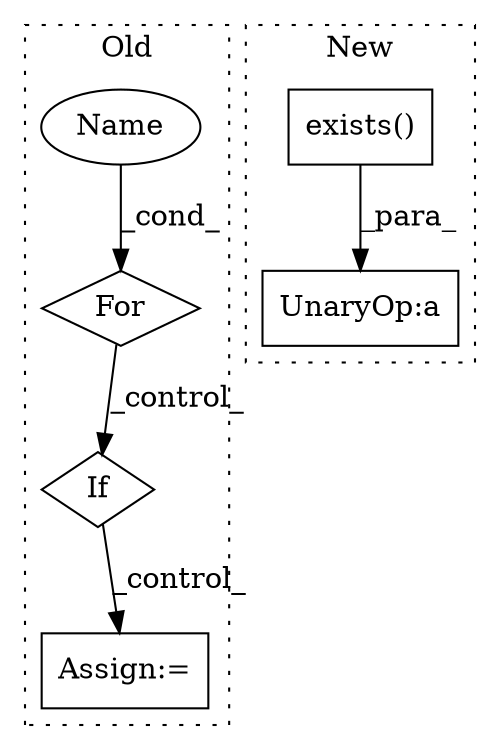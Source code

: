 digraph G {
subgraph cluster0 {
1 [label="For" a="107" s="54128,54152" l="4,22" shape="diamond"];
3 [label="If" a="96" s="54174" l="3" shape="diamond"];
4 [label="Name" a="87" s="54135" l="1" shape="ellipse"];
6 [label="Assign:=" a="68" s="54215" l="3" shape="box"];
label = "Old";
style="dotted";
}
subgraph cluster1 {
2 [label="exists()" a="75" s="61032,61061" l="15,1" shape="box"];
5 [label="UnaryOp:a" a="61" s="61028" l="34" shape="box"];
label = "New";
style="dotted";
}
1 -> 3 [label="_control_"];
2 -> 5 [label="_para_"];
3 -> 6 [label="_control_"];
4 -> 1 [label="_cond_"];
}